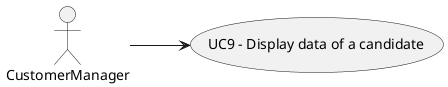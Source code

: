 @startuml

left to right direction

actor CustomerManager as cm

cm --> (UC9 - Display data of a candidate)

@enduml
